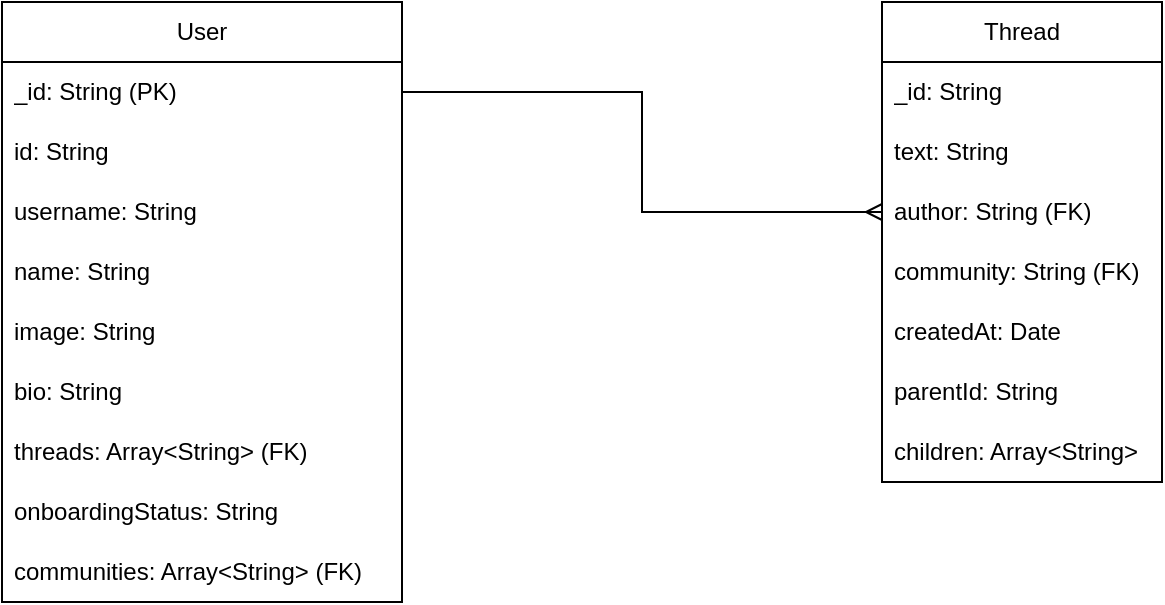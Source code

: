 <mxfile version="22.0.8" type="github">
  <diagram name="Page-1" id="OMjZ6O9U1zCukaDl8mqQ">
    <mxGraphModel dx="934" dy="826" grid="1" gridSize="10" guides="1" tooltips="1" connect="1" arrows="1" fold="1" page="1" pageScale="1" pageWidth="850" pageHeight="1100" math="0" shadow="0">
      <root>
        <mxCell id="0" />
        <mxCell id="1" parent="0" />
        <mxCell id="EOTLM-qvA3jQhbzfR65x-1" value="User" style="swimlane;fontStyle=0;childLayout=stackLayout;horizontal=1;startSize=30;horizontalStack=0;resizeParent=1;resizeParentMax=0;resizeLast=0;collapsible=1;marginBottom=0;whiteSpace=wrap;html=1;" vertex="1" parent="1">
          <mxGeometry x="80" y="160" width="200" height="300" as="geometry" />
        </mxCell>
        <mxCell id="EOTLM-qvA3jQhbzfR65x-2" value="_id: String (PK)" style="text;strokeColor=none;fillColor=none;align=left;verticalAlign=middle;spacingLeft=4;spacingRight=4;overflow=hidden;points=[[0,0.5],[1,0.5]];portConstraint=eastwest;rotatable=0;whiteSpace=wrap;html=1;" vertex="1" parent="EOTLM-qvA3jQhbzfR65x-1">
          <mxGeometry y="30" width="200" height="30" as="geometry" />
        </mxCell>
        <mxCell id="EOTLM-qvA3jQhbzfR65x-15" value="id: String" style="text;strokeColor=none;fillColor=none;align=left;verticalAlign=middle;spacingLeft=4;spacingRight=4;overflow=hidden;points=[[0,0.5],[1,0.5]];portConstraint=eastwest;rotatable=0;whiteSpace=wrap;html=1;" vertex="1" parent="EOTLM-qvA3jQhbzfR65x-1">
          <mxGeometry y="60" width="200" height="30" as="geometry" />
        </mxCell>
        <mxCell id="EOTLM-qvA3jQhbzfR65x-3" value="username: String" style="text;strokeColor=none;fillColor=none;align=left;verticalAlign=middle;spacingLeft=4;spacingRight=4;overflow=hidden;points=[[0,0.5],[1,0.5]];portConstraint=eastwest;rotatable=0;whiteSpace=wrap;html=1;" vertex="1" parent="EOTLM-qvA3jQhbzfR65x-1">
          <mxGeometry y="90" width="200" height="30" as="geometry" />
        </mxCell>
        <mxCell id="EOTLM-qvA3jQhbzfR65x-4" value="name: String" style="text;strokeColor=none;fillColor=none;align=left;verticalAlign=middle;spacingLeft=4;spacingRight=4;overflow=hidden;points=[[0,0.5],[1,0.5]];portConstraint=eastwest;rotatable=0;whiteSpace=wrap;html=1;" vertex="1" parent="EOTLM-qvA3jQhbzfR65x-1">
          <mxGeometry y="120" width="200" height="30" as="geometry" />
        </mxCell>
        <mxCell id="EOTLM-qvA3jQhbzfR65x-9" value="image: String" style="text;strokeColor=none;fillColor=none;align=left;verticalAlign=middle;spacingLeft=4;spacingRight=4;overflow=hidden;points=[[0,0.5],[1,0.5]];portConstraint=eastwest;rotatable=0;whiteSpace=wrap;html=1;" vertex="1" parent="EOTLM-qvA3jQhbzfR65x-1">
          <mxGeometry y="150" width="200" height="30" as="geometry" />
        </mxCell>
        <mxCell id="EOTLM-qvA3jQhbzfR65x-10" value="bio: String" style="text;strokeColor=none;fillColor=none;align=left;verticalAlign=middle;spacingLeft=4;spacingRight=4;overflow=hidden;points=[[0,0.5],[1,0.5]];portConstraint=eastwest;rotatable=0;whiteSpace=wrap;html=1;" vertex="1" parent="EOTLM-qvA3jQhbzfR65x-1">
          <mxGeometry y="180" width="200" height="30" as="geometry" />
        </mxCell>
        <mxCell id="EOTLM-qvA3jQhbzfR65x-11" value="threads: Array&amp;lt;String&amp;gt; (FK)" style="text;strokeColor=none;fillColor=none;align=left;verticalAlign=middle;spacingLeft=4;spacingRight=4;overflow=hidden;points=[[0,0.5],[1,0.5]];portConstraint=eastwest;rotatable=0;whiteSpace=wrap;html=1;" vertex="1" parent="EOTLM-qvA3jQhbzfR65x-1">
          <mxGeometry y="210" width="200" height="30" as="geometry" />
        </mxCell>
        <mxCell id="EOTLM-qvA3jQhbzfR65x-12" value="onboardingStatus: String" style="text;strokeColor=none;fillColor=none;align=left;verticalAlign=middle;spacingLeft=4;spacingRight=4;overflow=hidden;points=[[0,0.5],[1,0.5]];portConstraint=eastwest;rotatable=0;whiteSpace=wrap;html=1;" vertex="1" parent="EOTLM-qvA3jQhbzfR65x-1">
          <mxGeometry y="240" width="200" height="30" as="geometry" />
        </mxCell>
        <mxCell id="EOTLM-qvA3jQhbzfR65x-13" value="communities: Array&amp;lt;String&amp;gt; (FK)" style="text;strokeColor=none;fillColor=none;align=left;verticalAlign=middle;spacingLeft=4;spacingRight=4;overflow=hidden;points=[[0,0.5],[1,0.5]];portConstraint=eastwest;rotatable=0;whiteSpace=wrap;html=1;" vertex="1" parent="EOTLM-qvA3jQhbzfR65x-1">
          <mxGeometry y="270" width="200" height="30" as="geometry" />
        </mxCell>
        <mxCell id="EOTLM-qvA3jQhbzfR65x-5" value="Thread" style="swimlane;fontStyle=0;childLayout=stackLayout;horizontal=1;startSize=30;horizontalStack=0;resizeParent=1;resizeParentMax=0;resizeLast=0;collapsible=1;marginBottom=0;whiteSpace=wrap;html=1;" vertex="1" parent="1">
          <mxGeometry x="520" y="160" width="140" height="240" as="geometry" />
        </mxCell>
        <mxCell id="EOTLM-qvA3jQhbzfR65x-6" value="_id: String" style="text;strokeColor=none;fillColor=none;align=left;verticalAlign=middle;spacingLeft=4;spacingRight=4;overflow=hidden;points=[[0,0.5],[1,0.5]];portConstraint=eastwest;rotatable=0;whiteSpace=wrap;html=1;" vertex="1" parent="EOTLM-qvA3jQhbzfR65x-5">
          <mxGeometry y="30" width="140" height="30" as="geometry" />
        </mxCell>
        <mxCell id="EOTLM-qvA3jQhbzfR65x-16" value="text: String" style="text;strokeColor=none;fillColor=none;align=left;verticalAlign=middle;spacingLeft=4;spacingRight=4;overflow=hidden;points=[[0,0.5],[1,0.5]];portConstraint=eastwest;rotatable=0;whiteSpace=wrap;html=1;" vertex="1" parent="EOTLM-qvA3jQhbzfR65x-5">
          <mxGeometry y="60" width="140" height="30" as="geometry" />
        </mxCell>
        <mxCell id="EOTLM-qvA3jQhbzfR65x-7" value="author: String (FK)" style="text;strokeColor=none;fillColor=none;align=left;verticalAlign=middle;spacingLeft=4;spacingRight=4;overflow=hidden;points=[[0,0.5],[1,0.5]];portConstraint=eastwest;rotatable=0;whiteSpace=wrap;html=1;" vertex="1" parent="EOTLM-qvA3jQhbzfR65x-5">
          <mxGeometry y="90" width="140" height="30" as="geometry" />
        </mxCell>
        <mxCell id="EOTLM-qvA3jQhbzfR65x-8" value="community: String (FK)" style="text;strokeColor=none;fillColor=none;align=left;verticalAlign=middle;spacingLeft=4;spacingRight=4;overflow=hidden;points=[[0,0.5],[1,0.5]];portConstraint=eastwest;rotatable=0;whiteSpace=wrap;html=1;" vertex="1" parent="EOTLM-qvA3jQhbzfR65x-5">
          <mxGeometry y="120" width="140" height="30" as="geometry" />
        </mxCell>
        <mxCell id="EOTLM-qvA3jQhbzfR65x-17" value="createdAt: Date" style="text;strokeColor=none;fillColor=none;align=left;verticalAlign=middle;spacingLeft=4;spacingRight=4;overflow=hidden;points=[[0,0.5],[1,0.5]];portConstraint=eastwest;rotatable=0;whiteSpace=wrap;html=1;" vertex="1" parent="EOTLM-qvA3jQhbzfR65x-5">
          <mxGeometry y="150" width="140" height="30" as="geometry" />
        </mxCell>
        <mxCell id="EOTLM-qvA3jQhbzfR65x-18" value="parentId: String" style="text;strokeColor=none;fillColor=none;align=left;verticalAlign=middle;spacingLeft=4;spacingRight=4;overflow=hidden;points=[[0,0.5],[1,0.5]];portConstraint=eastwest;rotatable=0;whiteSpace=wrap;html=1;" vertex="1" parent="EOTLM-qvA3jQhbzfR65x-5">
          <mxGeometry y="180" width="140" height="30" as="geometry" />
        </mxCell>
        <mxCell id="EOTLM-qvA3jQhbzfR65x-19" value="children: Array&amp;lt;String&amp;gt;" style="text;strokeColor=none;fillColor=none;align=left;verticalAlign=middle;spacingLeft=4;spacingRight=4;overflow=hidden;points=[[0,0.5],[1,0.5]];portConstraint=eastwest;rotatable=0;whiteSpace=wrap;html=1;" vertex="1" parent="EOTLM-qvA3jQhbzfR65x-5">
          <mxGeometry y="210" width="140" height="30" as="geometry" />
        </mxCell>
        <mxCell id="EOTLM-qvA3jQhbzfR65x-20" style="edgeStyle=orthogonalEdgeStyle;rounded=0;orthogonalLoop=1;jettySize=auto;html=1;entryX=0;entryY=0.5;entryDx=0;entryDy=0;endArrow=ERmany;endFill=0;" edge="1" parent="1" source="EOTLM-qvA3jQhbzfR65x-2" target="EOTLM-qvA3jQhbzfR65x-7">
          <mxGeometry relative="1" as="geometry">
            <mxPoint x="460" y="270" as="targetPoint" />
          </mxGeometry>
        </mxCell>
      </root>
    </mxGraphModel>
  </diagram>
</mxfile>
